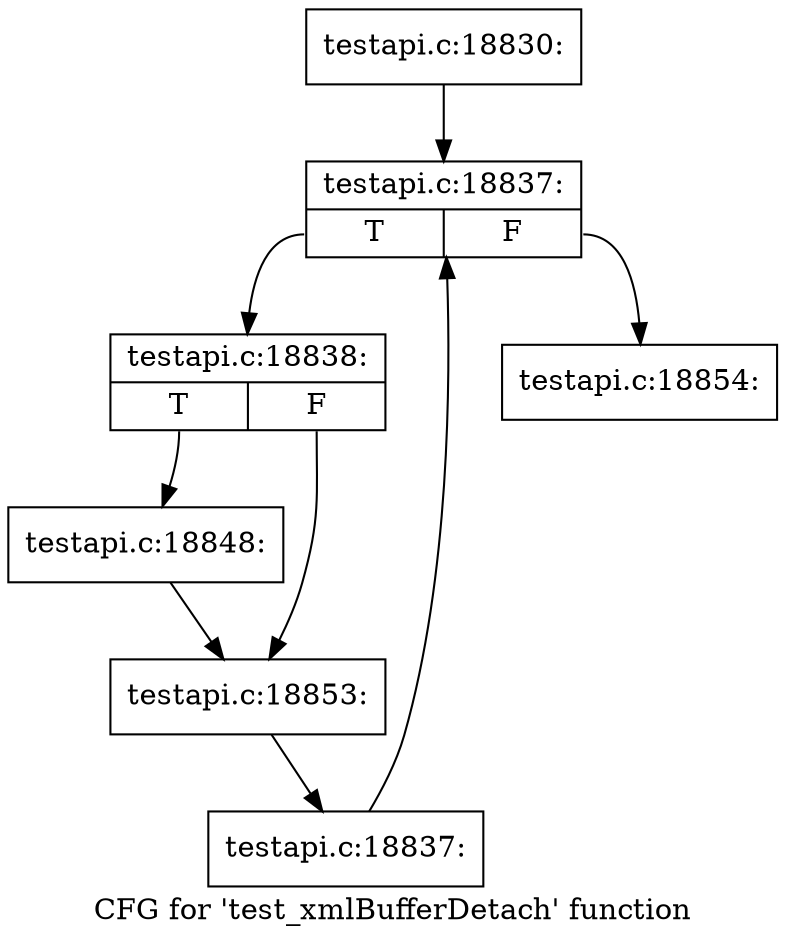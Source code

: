 digraph "CFG for 'test_xmlBufferDetach' function" {
	label="CFG for 'test_xmlBufferDetach' function";

	Node0x4b1a250 [shape=record,label="{testapi.c:18830:}"];
	Node0x4b1a250 -> Node0x4b1bb40;
	Node0x4b1bb40 [shape=record,label="{testapi.c:18837:|{<s0>T|<s1>F}}"];
	Node0x4b1bb40:s0 -> Node0x4b1be20;
	Node0x4b1bb40:s1 -> Node0x4b1b9a0;
	Node0x4b1be20 [shape=record,label="{testapi.c:18838:|{<s0>T|<s1>F}}"];
	Node0x4b1be20:s0 -> Node0x4b1cce0;
	Node0x4b1be20:s1 -> Node0x4b1d4b0;
	Node0x4b1cce0 [shape=record,label="{testapi.c:18848:}"];
	Node0x4b1cce0 -> Node0x4b1d4b0;
	Node0x4b1d4b0 [shape=record,label="{testapi.c:18853:}"];
	Node0x4b1d4b0 -> Node0x4b1bd90;
	Node0x4b1bd90 [shape=record,label="{testapi.c:18837:}"];
	Node0x4b1bd90 -> Node0x4b1bb40;
	Node0x4b1b9a0 [shape=record,label="{testapi.c:18854:}"];
}
